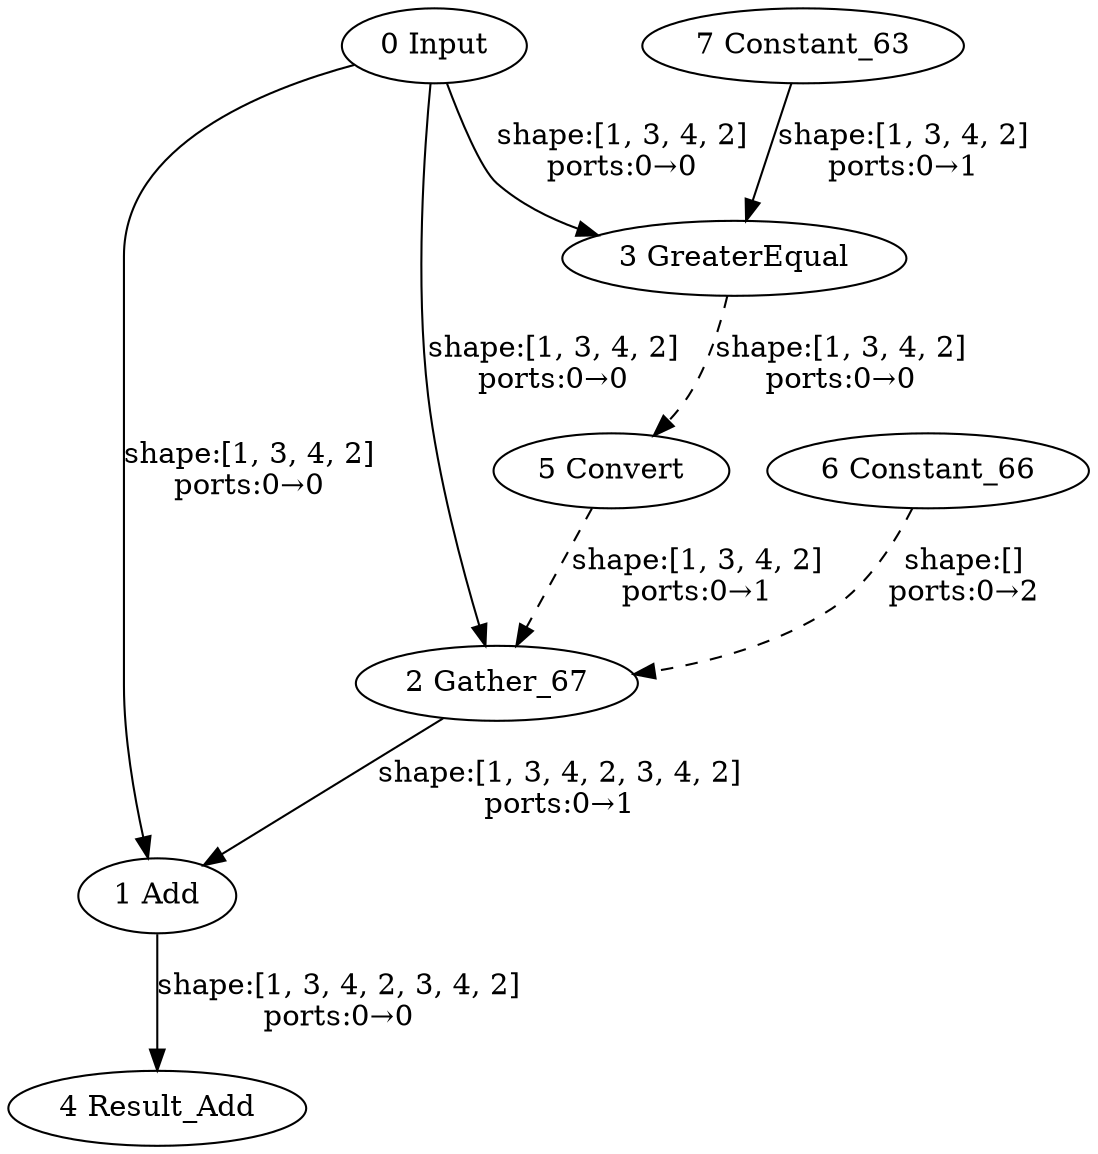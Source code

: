 strict digraph  {
"0 Input" [id=0, type=Parameter];
"1 Add" [id=1, type=Add];
"2 Gather_67" [id=2, type=Gather];
"3 GreaterEqual" [id=3, type=GreaterEqual];
"4 Result_Add" [id=4, type=Result];
"5 Convert" [id=5, type=Convert];
"6 Constant_66" [id=6, type=Constant];
"7 Constant_63" [id=7, type=Constant];
"0 Input" -> "1 Add"  [label="shape:[1, 3, 4, 2]\nports:0→0", style=solid];
"0 Input" -> "2 Gather_67"  [label="shape:[1, 3, 4, 2]\nports:0→0", style=solid];
"0 Input" -> "3 GreaterEqual"  [label="shape:[1, 3, 4, 2]\nports:0→0", style=solid];
"1 Add" -> "4 Result_Add"  [label="shape:[1, 3, 4, 2, 3, 4, 2]\nports:0→0", style=solid];
"2 Gather_67" -> "1 Add"  [label="shape:[1, 3, 4, 2, 3, 4, 2]\nports:0→1", style=solid];
"3 GreaterEqual" -> "5 Convert"  [label="shape:[1, 3, 4, 2]\nports:0→0", style=dashed];
"5 Convert" -> "2 Gather_67"  [label="shape:[1, 3, 4, 2]\nports:0→1", style=dashed];
"6 Constant_66" -> "2 Gather_67"  [label="shape:[]\nports:0→2", style=dashed];
"7 Constant_63" -> "3 GreaterEqual"  [label="shape:[1, 3, 4, 2]\nports:0→1", style=solid];
}
